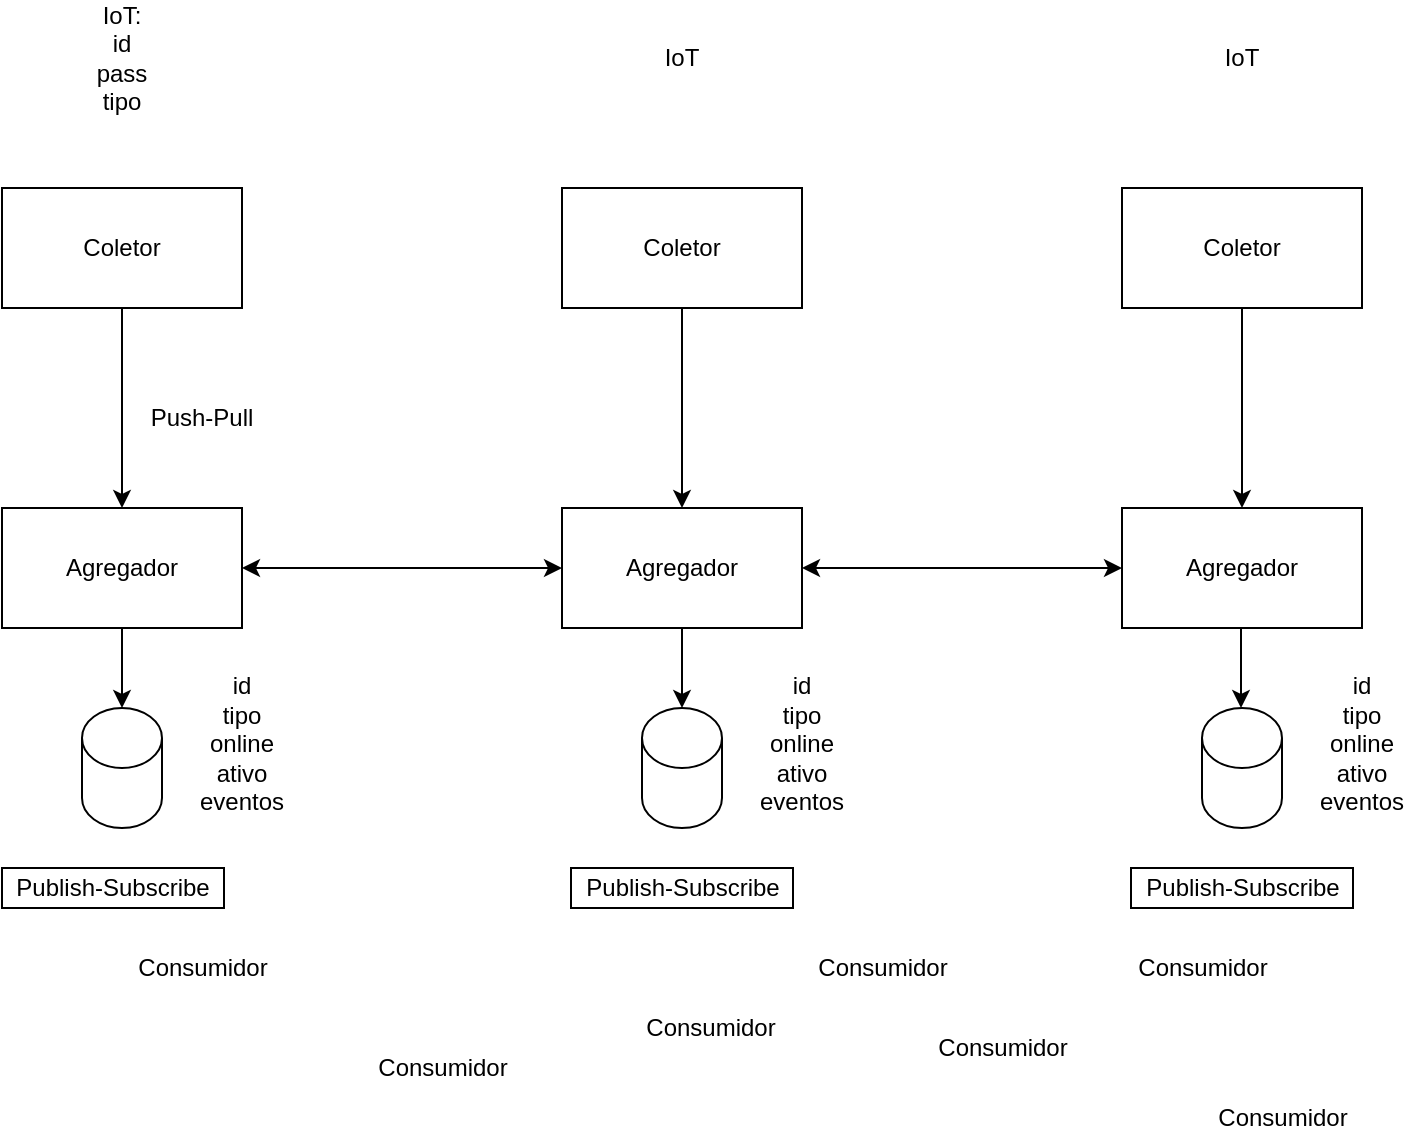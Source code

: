 <mxfile version="18.2.1"><diagram id="NOGx13UhY0g2yGOsdT6_" name="Page-1"><mxGraphModel dx="2066" dy="650" grid="1" gridSize="10" guides="1" tooltips="1" connect="1" arrows="1" fold="1" page="1" pageScale="1" pageWidth="827" pageHeight="1169" math="0" shadow="0"><root><mxCell id="0"/><mxCell id="1" parent="0"/><mxCell id="HIsiY451bfqSGSt1I973-9" style="edgeStyle=orthogonalEdgeStyle;rounded=0;orthogonalLoop=1;jettySize=auto;html=1;exitX=0.5;exitY=1;exitDx=0;exitDy=0;entryX=0.5;entryY=0;entryDx=0;entryDy=0;" edge="1" parent="1" source="HIsiY451bfqSGSt1I973-1" target="HIsiY451bfqSGSt1I973-4"><mxGeometry relative="1" as="geometry"/></mxCell><mxCell id="HIsiY451bfqSGSt1I973-1" value="&lt;div&gt;Coletor&lt;/div&gt;" style="rounded=0;whiteSpace=wrap;html=1;" vertex="1" parent="1"><mxGeometry x="60" y="110" width="120" height="60" as="geometry"/></mxCell><mxCell id="HIsiY451bfqSGSt1I973-10" style="edgeStyle=orthogonalEdgeStyle;rounded=0;orthogonalLoop=1;jettySize=auto;html=1;exitX=0.5;exitY=1;exitDx=0;exitDy=0;" edge="1" parent="1" source="HIsiY451bfqSGSt1I973-2" target="HIsiY451bfqSGSt1I973-5"><mxGeometry relative="1" as="geometry"/></mxCell><mxCell id="HIsiY451bfqSGSt1I973-2" value="&lt;div&gt;Coletor&lt;/div&gt;" style="rounded=0;whiteSpace=wrap;html=1;" vertex="1" parent="1"><mxGeometry x="340" y="110" width="120" height="60" as="geometry"/></mxCell><mxCell id="HIsiY451bfqSGSt1I973-11" style="edgeStyle=orthogonalEdgeStyle;rounded=0;orthogonalLoop=1;jettySize=auto;html=1;exitX=0.5;exitY=1;exitDx=0;exitDy=0;" edge="1" parent="1" source="HIsiY451bfqSGSt1I973-3" target="HIsiY451bfqSGSt1I973-6"><mxGeometry relative="1" as="geometry"/></mxCell><mxCell id="HIsiY451bfqSGSt1I973-3" value="&lt;div&gt;Coletor&lt;/div&gt;" style="rounded=0;whiteSpace=wrap;html=1;" vertex="1" parent="1"><mxGeometry x="620" y="110" width="120" height="60" as="geometry"/></mxCell><mxCell id="HIsiY451bfqSGSt1I973-4" value="Agregador" style="rounded=0;whiteSpace=wrap;html=1;" vertex="1" parent="1"><mxGeometry x="60" y="270" width="120" height="60" as="geometry"/></mxCell><mxCell id="HIsiY451bfqSGSt1I973-5" value="Agregador" style="rounded=0;whiteSpace=wrap;html=1;" vertex="1" parent="1"><mxGeometry x="340" y="270" width="120" height="60" as="geometry"/></mxCell><mxCell id="HIsiY451bfqSGSt1I973-6" value="Agregador" style="rounded=0;whiteSpace=wrap;html=1;" vertex="1" parent="1"><mxGeometry x="620" y="270" width="120" height="60" as="geometry"/></mxCell><mxCell id="HIsiY451bfqSGSt1I973-7" value="" style="endArrow=classic;startArrow=classic;html=1;rounded=0;exitX=1;exitY=0.5;exitDx=0;exitDy=0;entryX=0;entryY=0.5;entryDx=0;entryDy=0;" edge="1" parent="1" source="HIsiY451bfqSGSt1I973-4" target="HIsiY451bfqSGSt1I973-5"><mxGeometry width="50" height="50" relative="1" as="geometry"><mxPoint x="390" y="360" as="sourcePoint"/><mxPoint x="440" y="310" as="targetPoint"/><Array as="points"><mxPoint x="260" y="300"/></Array></mxGeometry></mxCell><mxCell id="HIsiY451bfqSGSt1I973-8" value="" style="endArrow=classic;startArrow=classic;html=1;rounded=0;entryX=1;entryY=0.5;entryDx=0;entryDy=0;exitX=0;exitY=0.5;exitDx=0;exitDy=0;" edge="1" parent="1" source="HIsiY451bfqSGSt1I973-6" target="HIsiY451bfqSGSt1I973-5"><mxGeometry width="50" height="50" relative="1" as="geometry"><mxPoint x="390" y="360" as="sourcePoint"/><mxPoint x="440" y="310" as="targetPoint"/></mxGeometry></mxCell><mxCell id="HIsiY451bfqSGSt1I973-12" value="&lt;div&gt;IoT:&lt;/div&gt;&lt;div&gt;id&lt;/div&gt;&lt;div&gt;pass&lt;/div&gt;&lt;div&gt;tipo&lt;/div&gt;" style="text;html=1;strokeColor=none;fillColor=none;align=center;verticalAlign=middle;whiteSpace=wrap;rounded=0;" vertex="1" parent="1"><mxGeometry x="90" y="30" width="60" height="30" as="geometry"/></mxCell><mxCell id="HIsiY451bfqSGSt1I973-13" value="IoT" style="text;html=1;strokeColor=none;fillColor=none;align=center;verticalAlign=middle;whiteSpace=wrap;rounded=0;" vertex="1" parent="1"><mxGeometry x="370" y="30" width="60" height="30" as="geometry"/></mxCell><mxCell id="HIsiY451bfqSGSt1I973-14" value="IoT" style="text;html=1;strokeColor=none;fillColor=none;align=center;verticalAlign=middle;whiteSpace=wrap;rounded=0;" vertex="1" parent="1"><mxGeometry x="650" y="30" width="60" height="30" as="geometry"/></mxCell><mxCell id="HIsiY451bfqSGSt1I973-15" value="&lt;div&gt;Consumidor&lt;/div&gt;" style="text;html=1;align=center;verticalAlign=middle;resizable=0;points=[];autosize=1;strokeColor=none;fillColor=none;" vertex="1" parent="1"><mxGeometry x="374" y="520" width="80" height="20" as="geometry"/></mxCell><mxCell id="HIsiY451bfqSGSt1I973-16" value="&lt;div&gt;Publish-Subscribe&lt;/div&gt;" style="rounded=0;whiteSpace=wrap;html=1;" vertex="1" parent="1"><mxGeometry x="60" y="450" width="111" height="20" as="geometry"/></mxCell><mxCell id="HIsiY451bfqSGSt1I973-17" value="&lt;div&gt;Consumidor&lt;/div&gt;" style="text;html=1;align=center;verticalAlign=middle;resizable=0;points=[];autosize=1;strokeColor=none;fillColor=none;" vertex="1" parent="1"><mxGeometry x="240" y="540" width="80" height="20" as="geometry"/></mxCell><mxCell id="HIsiY451bfqSGSt1I973-18" value="&lt;div&gt;Consumidor&lt;/div&gt;" style="text;html=1;align=center;verticalAlign=middle;resizable=0;points=[];autosize=1;strokeColor=none;fillColor=none;" vertex="1" parent="1"><mxGeometry x="520" y="530" width="80" height="20" as="geometry"/></mxCell><mxCell id="HIsiY451bfqSGSt1I973-19" value="&lt;div&gt;Consumidor&lt;/div&gt;" style="text;html=1;align=center;verticalAlign=middle;resizable=0;points=[];autosize=1;strokeColor=none;fillColor=none;" vertex="1" parent="1"><mxGeometry x="120" y="490" width="80" height="20" as="geometry"/></mxCell><mxCell id="HIsiY451bfqSGSt1I973-20" value="&lt;div&gt;Consumidor&lt;/div&gt;" style="text;html=1;align=center;verticalAlign=middle;resizable=0;points=[];autosize=1;strokeColor=none;fillColor=none;" vertex="1" parent="1"><mxGeometry x="620" y="490" width="80" height="20" as="geometry"/></mxCell><mxCell id="HIsiY451bfqSGSt1I973-21" value="&lt;div&gt;Consumidor&lt;/div&gt;" style="text;html=1;align=center;verticalAlign=middle;resizable=0;points=[];autosize=1;strokeColor=none;fillColor=none;" vertex="1" parent="1"><mxGeometry x="660" y="565" width="80" height="20" as="geometry"/></mxCell><mxCell id="HIsiY451bfqSGSt1I973-22" value="&lt;div&gt;Consumidor&lt;/div&gt;" style="text;html=1;align=center;verticalAlign=middle;resizable=0;points=[];autosize=1;strokeColor=none;fillColor=none;" vertex="1" parent="1"><mxGeometry x="460" y="490" width="80" height="20" as="geometry"/></mxCell><mxCell id="HIsiY451bfqSGSt1I973-23" value="" style="shape=cylinder3;whiteSpace=wrap;html=1;boundedLbl=1;backgroundOutline=1;size=15;" vertex="1" parent="1"><mxGeometry x="100" y="370" width="40" height="60" as="geometry"/></mxCell><mxCell id="HIsiY451bfqSGSt1I973-24" value="" style="shape=cylinder3;whiteSpace=wrap;html=1;boundedLbl=1;backgroundOutline=1;size=15;" vertex="1" parent="1"><mxGeometry x="380" y="370" width="40" height="60" as="geometry"/></mxCell><mxCell id="HIsiY451bfqSGSt1I973-25" value="" style="shape=cylinder3;whiteSpace=wrap;html=1;boundedLbl=1;backgroundOutline=1;size=15;" vertex="1" parent="1"><mxGeometry x="660" y="370" width="40" height="60" as="geometry"/></mxCell><mxCell id="HIsiY451bfqSGSt1I973-26" value="" style="endArrow=classic;html=1;rounded=0;entryX=0.5;entryY=0;entryDx=0;entryDy=0;exitX=0.5;exitY=1;exitDx=0;exitDy=0;entryPerimeter=0;" edge="1" parent="1" source="HIsiY451bfqSGSt1I973-4" target="HIsiY451bfqSGSt1I973-23"><mxGeometry width="50" height="50" relative="1" as="geometry"><mxPoint x="390" y="310" as="sourcePoint"/><mxPoint x="440" y="260" as="targetPoint"/></mxGeometry></mxCell><mxCell id="HIsiY451bfqSGSt1I973-27" value="" style="endArrow=classic;html=1;rounded=0;entryX=0.5;entryY=0;entryDx=0;entryDy=0;exitX=0.5;exitY=1;exitDx=0;exitDy=0;entryPerimeter=0;" edge="1" parent="1" source="HIsiY451bfqSGSt1I973-5" target="HIsiY451bfqSGSt1I973-24"><mxGeometry width="50" height="50" relative="1" as="geometry"><mxPoint x="130" y="340" as="sourcePoint"/><mxPoint x="130" y="380" as="targetPoint"/><Array as="points"/></mxGeometry></mxCell><mxCell id="HIsiY451bfqSGSt1I973-28" value="" style="endArrow=classic;html=1;rounded=0;entryX=0.5;entryY=0;entryDx=0;entryDy=0;exitX=0.5;exitY=1;exitDx=0;exitDy=0;entryPerimeter=0;" edge="1" parent="1"><mxGeometry width="50" height="50" relative="1" as="geometry"><mxPoint x="679.5" y="330" as="sourcePoint"/><mxPoint x="679.5" y="370" as="targetPoint"/></mxGeometry></mxCell><mxCell id="HIsiY451bfqSGSt1I973-29" value="&lt;div&gt;id&lt;/div&gt;&lt;div&gt;tipo&lt;br&gt;&lt;/div&gt;&lt;div&gt;online&lt;/div&gt;&lt;div&gt;ativo&lt;/div&gt;&lt;div&gt;eventos&lt;br&gt;&lt;/div&gt;&lt;div&gt;&lt;br&gt;&lt;/div&gt;" style="text;html=1;strokeColor=none;fillColor=none;align=center;verticalAlign=middle;whiteSpace=wrap;rounded=0;" vertex="1" parent="1"><mxGeometry x="150" y="380" width="60" height="30" as="geometry"/></mxCell><mxCell id="HIsiY451bfqSGSt1I973-30" style="edgeStyle=orthogonalEdgeStyle;rounded=0;orthogonalLoop=1;jettySize=auto;html=1;exitX=0.5;exitY=1;exitDx=0;exitDy=0;" edge="1" parent="1" source="HIsiY451bfqSGSt1I973-29" target="HIsiY451bfqSGSt1I973-29"><mxGeometry relative="1" as="geometry"/></mxCell><mxCell id="HIsiY451bfqSGSt1I973-32" value="&lt;div&gt;id&lt;/div&gt;&lt;div&gt;tipo&lt;br&gt;&lt;/div&gt;&lt;div&gt;online&lt;/div&gt;&lt;div&gt;ativo&lt;/div&gt;&lt;div&gt;eventos&lt;br&gt;&lt;/div&gt;&lt;div&gt;&lt;br&gt;&lt;/div&gt;" style="text;html=1;strokeColor=none;fillColor=none;align=center;verticalAlign=middle;whiteSpace=wrap;rounded=0;" vertex="1" parent="1"><mxGeometry x="430" y="380" width="60" height="30" as="geometry"/></mxCell><mxCell id="HIsiY451bfqSGSt1I973-33" value="&lt;div&gt;id&lt;/div&gt;&lt;div&gt;tipo&lt;br&gt;&lt;/div&gt;&lt;div&gt;online&lt;/div&gt;&lt;div&gt;ativo&lt;/div&gt;&lt;div&gt;eventos&lt;br&gt;&lt;/div&gt;&lt;div&gt;&lt;br&gt;&lt;/div&gt;" style="text;html=1;strokeColor=none;fillColor=none;align=center;verticalAlign=middle;whiteSpace=wrap;rounded=0;" vertex="1" parent="1"><mxGeometry x="710" y="380" width="60" height="30" as="geometry"/></mxCell><mxCell id="HIsiY451bfqSGSt1I973-34" value="&lt;div&gt;Publish-Subscribe&lt;/div&gt;" style="rounded=0;whiteSpace=wrap;html=1;" vertex="1" parent="1"><mxGeometry x="344.5" y="450" width="111" height="20" as="geometry"/></mxCell><mxCell id="HIsiY451bfqSGSt1I973-35" value="&lt;div&gt;Publish-Subscribe&lt;/div&gt;" style="rounded=0;whiteSpace=wrap;html=1;" vertex="1" parent="1"><mxGeometry x="624.5" y="450" width="111" height="20" as="geometry"/></mxCell><mxCell id="HIsiY451bfqSGSt1I973-36" value="&lt;div&gt;Push-Pull&lt;/div&gt;" style="text;html=1;strokeColor=none;fillColor=none;align=center;verticalAlign=middle;whiteSpace=wrap;rounded=0;" vertex="1" parent="1"><mxGeometry x="130" y="210" width="60" height="30" as="geometry"/></mxCell></root></mxGraphModel></diagram></mxfile>